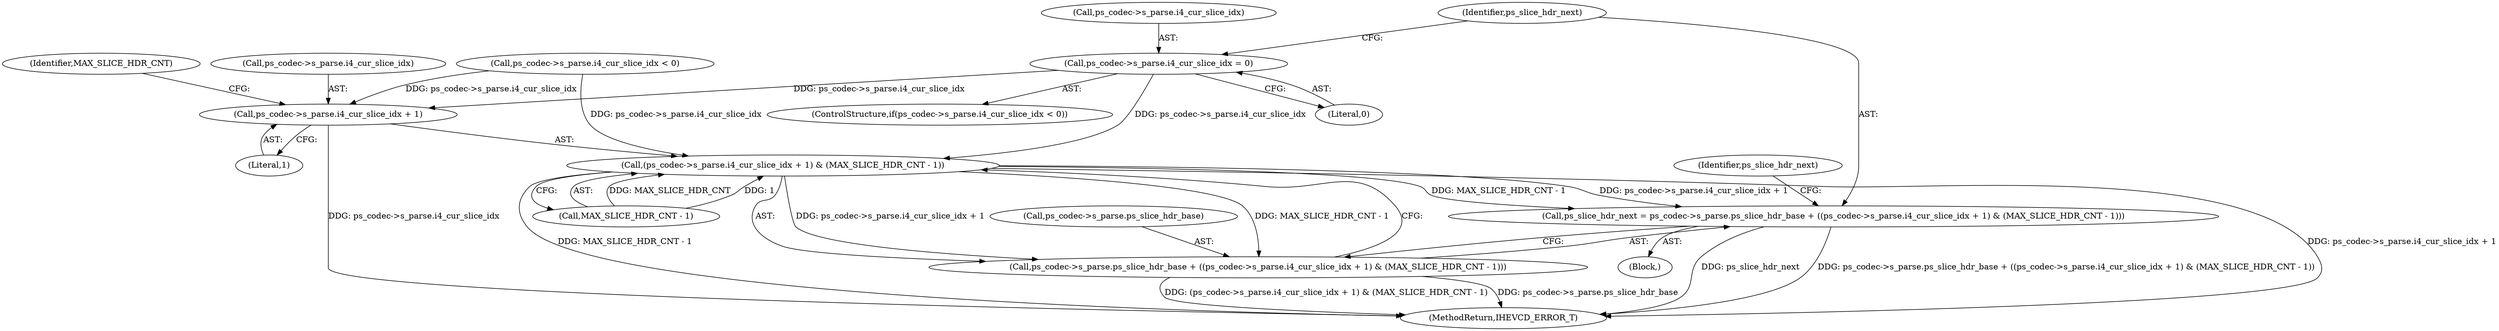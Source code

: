 digraph "0_Android_a1424724a00d62ac5efa0e27953eed66850d662f@pointer" {
"1000321" [label="(Call,ps_codec->s_parse.i4_cur_slice_idx = 0)"];
"1000336" [label="(Call,(ps_codec->s_parse.i4_cur_slice_idx + 1) & (MAX_SLICE_HDR_CNT - 1))"];
"1000328" [label="(Call,ps_slice_hdr_next = ps_codec->s_parse.ps_slice_hdr_base + ((ps_codec->s_parse.i4_cur_slice_idx + 1) & (MAX_SLICE_HDR_CNT - 1)))"];
"1000330" [label="(Call,ps_codec->s_parse.ps_slice_hdr_base + ((ps_codec->s_parse.i4_cur_slice_idx + 1) & (MAX_SLICE_HDR_CNT - 1)))"];
"1000337" [label="(Call,ps_codec->s_parse.i4_cur_slice_idx + 1)"];
"1000329" [label="(Identifier,ps_slice_hdr_next)"];
"1000345" [label="(Identifier,MAX_SLICE_HDR_CNT)"];
"1000336" [label="(Call,(ps_codec->s_parse.i4_cur_slice_idx + 1) & (MAX_SLICE_HDR_CNT - 1))"];
"1000322" [label="(Call,ps_codec->s_parse.i4_cur_slice_idx)"];
"1000349" [label="(Identifier,ps_slice_hdr_next)"];
"1000328" [label="(Call,ps_slice_hdr_next = ps_codec->s_parse.ps_slice_hdr_base + ((ps_codec->s_parse.i4_cur_slice_idx + 1) & (MAX_SLICE_HDR_CNT - 1)))"];
"1000330" [label="(Call,ps_codec->s_parse.ps_slice_hdr_base + ((ps_codec->s_parse.i4_cur_slice_idx + 1) & (MAX_SLICE_HDR_CNT - 1)))"];
"1000300" [label="(Block,)"];
"1000327" [label="(Literal,0)"];
"1000337" [label="(Call,ps_codec->s_parse.i4_cur_slice_idx + 1)"];
"1000313" [label="(ControlStructure,if(ps_codec->s_parse.i4_cur_slice_idx < 0))"];
"1002617" [label="(MethodReturn,IHEVCD_ERROR_T)"];
"1000314" [label="(Call,ps_codec->s_parse.i4_cur_slice_idx < 0)"];
"1000321" [label="(Call,ps_codec->s_parse.i4_cur_slice_idx = 0)"];
"1000331" [label="(Call,ps_codec->s_parse.ps_slice_hdr_base)"];
"1000343" [label="(Literal,1)"];
"1000344" [label="(Call,MAX_SLICE_HDR_CNT - 1)"];
"1000338" [label="(Call,ps_codec->s_parse.i4_cur_slice_idx)"];
"1000321" -> "1000313"  [label="AST: "];
"1000321" -> "1000327"  [label="CFG: "];
"1000322" -> "1000321"  [label="AST: "];
"1000327" -> "1000321"  [label="AST: "];
"1000329" -> "1000321"  [label="CFG: "];
"1000321" -> "1000336"  [label="DDG: ps_codec->s_parse.i4_cur_slice_idx"];
"1000321" -> "1000337"  [label="DDG: ps_codec->s_parse.i4_cur_slice_idx"];
"1000336" -> "1000330"  [label="AST: "];
"1000336" -> "1000344"  [label="CFG: "];
"1000337" -> "1000336"  [label="AST: "];
"1000344" -> "1000336"  [label="AST: "];
"1000330" -> "1000336"  [label="CFG: "];
"1000336" -> "1002617"  [label="DDG: MAX_SLICE_HDR_CNT - 1"];
"1000336" -> "1002617"  [label="DDG: ps_codec->s_parse.i4_cur_slice_idx + 1"];
"1000336" -> "1000328"  [label="DDG: ps_codec->s_parse.i4_cur_slice_idx + 1"];
"1000336" -> "1000328"  [label="DDG: MAX_SLICE_HDR_CNT - 1"];
"1000336" -> "1000330"  [label="DDG: ps_codec->s_parse.i4_cur_slice_idx + 1"];
"1000336" -> "1000330"  [label="DDG: MAX_SLICE_HDR_CNT - 1"];
"1000314" -> "1000336"  [label="DDG: ps_codec->s_parse.i4_cur_slice_idx"];
"1000344" -> "1000336"  [label="DDG: MAX_SLICE_HDR_CNT"];
"1000344" -> "1000336"  [label="DDG: 1"];
"1000328" -> "1000300"  [label="AST: "];
"1000328" -> "1000330"  [label="CFG: "];
"1000329" -> "1000328"  [label="AST: "];
"1000330" -> "1000328"  [label="AST: "];
"1000349" -> "1000328"  [label="CFG: "];
"1000328" -> "1002617"  [label="DDG: ps_slice_hdr_next"];
"1000328" -> "1002617"  [label="DDG: ps_codec->s_parse.ps_slice_hdr_base + ((ps_codec->s_parse.i4_cur_slice_idx + 1) & (MAX_SLICE_HDR_CNT - 1))"];
"1000331" -> "1000330"  [label="AST: "];
"1000330" -> "1002617"  [label="DDG: ps_codec->s_parse.ps_slice_hdr_base"];
"1000330" -> "1002617"  [label="DDG: (ps_codec->s_parse.i4_cur_slice_idx + 1) & (MAX_SLICE_HDR_CNT - 1)"];
"1000337" -> "1000343"  [label="CFG: "];
"1000338" -> "1000337"  [label="AST: "];
"1000343" -> "1000337"  [label="AST: "];
"1000345" -> "1000337"  [label="CFG: "];
"1000337" -> "1002617"  [label="DDG: ps_codec->s_parse.i4_cur_slice_idx"];
"1000314" -> "1000337"  [label="DDG: ps_codec->s_parse.i4_cur_slice_idx"];
}
